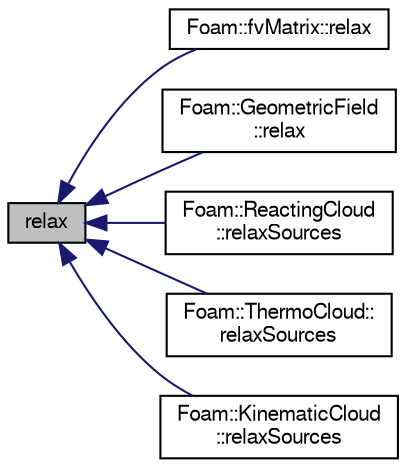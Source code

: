 digraph "relax"
{
  bgcolor="transparent";
  edge [fontname="FreeSans",fontsize="10",labelfontname="FreeSans",labelfontsize="10"];
  node [fontname="FreeSans",fontsize="10",shape=record];
  rankdir="LR";
  Node1 [label="relax",height=0.2,width=0.4,color="black", fillcolor="grey75", style="filled" fontcolor="black"];
  Node1 -> Node2 [dir="back",color="midnightblue",fontsize="10",style="solid",fontname="FreeSans"];
  Node2 [label="Foam::fvMatrix::relax",height=0.2,width=0.4,color="black",URL="$a00850.html#a2e99dfee2405fb3fc8f2b4692cb3ecaa",tooltip="Relax matrix (for steady-state solution). "];
  Node1 -> Node3 [dir="back",color="midnightblue",fontsize="10",style="solid",fontname="FreeSans"];
  Node3 [label="Foam::GeometricField\l::relax",height=0.2,width=0.4,color="black",URL="$a00896.html#a2e99dfee2405fb3fc8f2b4692cb3ecaa",tooltip="Relax field (for steady-state solution). "];
  Node1 -> Node4 [dir="back",color="midnightblue",fontsize="10",style="solid",fontname="FreeSans"];
  Node4 [label="Foam::ReactingCloud\l::relaxSources",height=0.2,width=0.4,color="black",URL="$a02019.html#aad77979b03617aa35ab14baf646a795b",tooltip="Apply relaxation to (steady state) cloud sources. "];
  Node1 -> Node5 [dir="back",color="midnightblue",fontsize="10",style="solid",fontname="FreeSans"];
  Node5 [label="Foam::ThermoCloud::\lrelaxSources",height=0.2,width=0.4,color="black",URL="$a02519.html#a513557e0b75f538dafa50a7dd91aafcf",tooltip="Apply relaxation to (steady state) cloud sources. "];
  Node1 -> Node6 [dir="back",color="midnightblue",fontsize="10",style="solid",fontname="FreeSans"];
  Node6 [label="Foam::KinematicCloud\l::relaxSources",height=0.2,width=0.4,color="black",URL="$a01194.html#a1dda0eeb0d071a4a102739a96f4532f3",tooltip="Apply relaxation to (steady state) cloud sources. "];
}

